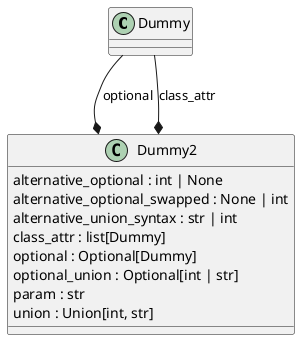 @startuml classes
set namespaceSeparator none
class "Dummy" as attributes_annotation.Dummy {
}
class "Dummy2" as attributes_annotation.Dummy2 {
  alternative_optional : int | None
  alternative_optional_swapped : None | int
  alternative_union_syntax : str | int
  class_attr : list[Dummy]
  optional : Optional[Dummy]
  optional_union : Optional[int | str]
  param : str
  union : Union[int, str]
}
attributes_annotation.Dummy --* attributes_annotation.Dummy2 : optional
attributes_annotation.Dummy --* attributes_annotation.Dummy2 : class_attr
@enduml
